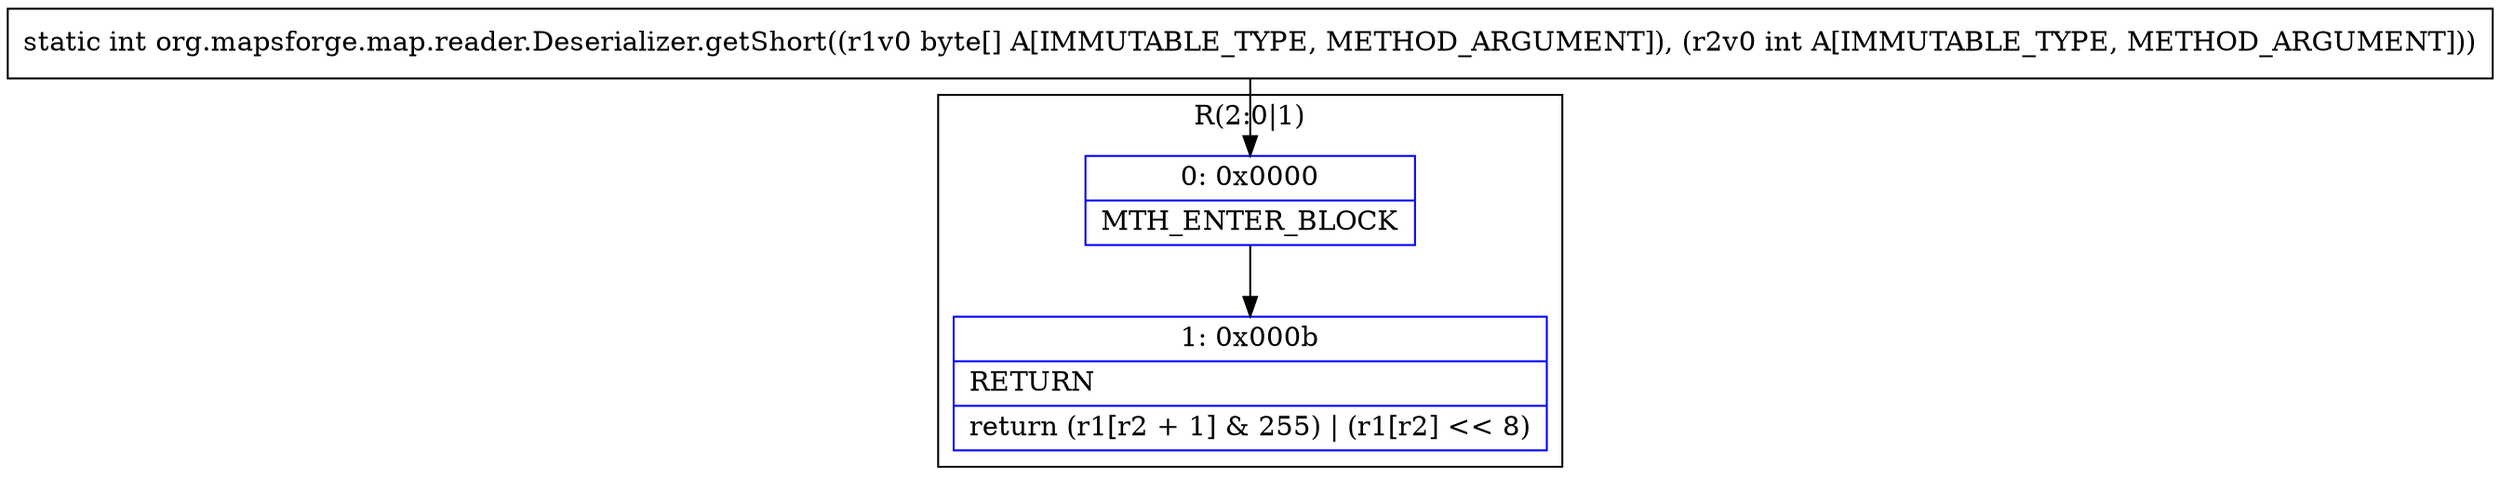 digraph "CFG fororg.mapsforge.map.reader.Deserializer.getShort([BI)I" {
subgraph cluster_Region_76631667 {
label = "R(2:0|1)";
node [shape=record,color=blue];
Node_0 [shape=record,label="{0\:\ 0x0000|MTH_ENTER_BLOCK\l}"];
Node_1 [shape=record,label="{1\:\ 0x000b|RETURN\l|return (r1[r2 + 1] & 255) \| (r1[r2] \<\< 8)\l}"];
}
MethodNode[shape=record,label="{static int org.mapsforge.map.reader.Deserializer.getShort((r1v0 byte[] A[IMMUTABLE_TYPE, METHOD_ARGUMENT]), (r2v0 int A[IMMUTABLE_TYPE, METHOD_ARGUMENT])) }"];
MethodNode -> Node_0;
Node_0 -> Node_1;
}

